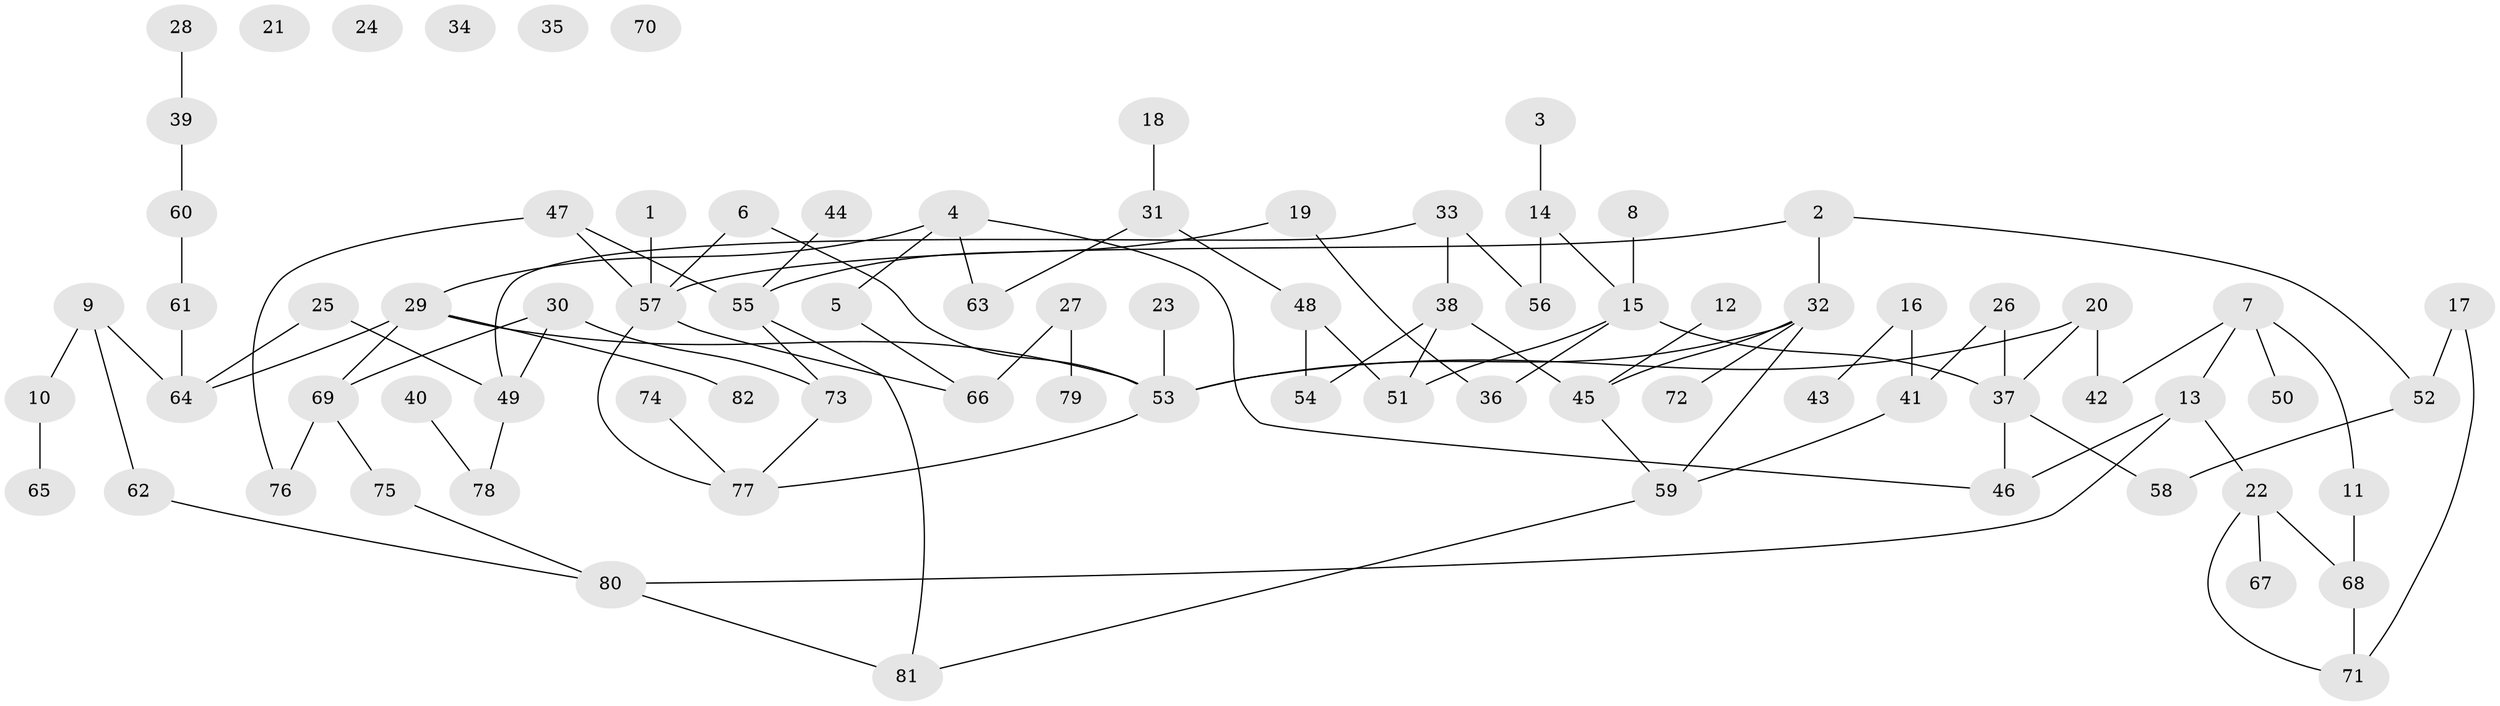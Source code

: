 // coarse degree distribution, {1: 0.23214285714285715, 3: 0.19642857142857142, 4: 0.14285714285714285, 2: 0.19642857142857142, 5: 0.08928571428571429, 6: 0.017857142857142856, 0: 0.08928571428571429, 7: 0.017857142857142856, 8: 0.017857142857142856}
// Generated by graph-tools (version 1.1) at 2025/23/03/03/25 07:23:26]
// undirected, 82 vertices, 101 edges
graph export_dot {
graph [start="1"]
  node [color=gray90,style=filled];
  1;
  2;
  3;
  4;
  5;
  6;
  7;
  8;
  9;
  10;
  11;
  12;
  13;
  14;
  15;
  16;
  17;
  18;
  19;
  20;
  21;
  22;
  23;
  24;
  25;
  26;
  27;
  28;
  29;
  30;
  31;
  32;
  33;
  34;
  35;
  36;
  37;
  38;
  39;
  40;
  41;
  42;
  43;
  44;
  45;
  46;
  47;
  48;
  49;
  50;
  51;
  52;
  53;
  54;
  55;
  56;
  57;
  58;
  59;
  60;
  61;
  62;
  63;
  64;
  65;
  66;
  67;
  68;
  69;
  70;
  71;
  72;
  73;
  74;
  75;
  76;
  77;
  78;
  79;
  80;
  81;
  82;
  1 -- 57;
  2 -- 32;
  2 -- 52;
  2 -- 57;
  3 -- 14;
  4 -- 5;
  4 -- 29;
  4 -- 46;
  4 -- 63;
  5 -- 66;
  6 -- 53;
  6 -- 57;
  7 -- 11;
  7 -- 13;
  7 -- 42;
  7 -- 50;
  8 -- 15;
  9 -- 10;
  9 -- 62;
  9 -- 64;
  10 -- 65;
  11 -- 68;
  12 -- 45;
  13 -- 22;
  13 -- 46;
  13 -- 80;
  14 -- 15;
  14 -- 56;
  15 -- 36;
  15 -- 37;
  15 -- 51;
  16 -- 41;
  16 -- 43;
  17 -- 52;
  17 -- 71;
  18 -- 31;
  19 -- 36;
  19 -- 55;
  20 -- 37;
  20 -- 42;
  20 -- 53;
  22 -- 67;
  22 -- 68;
  22 -- 71;
  23 -- 53;
  25 -- 49;
  25 -- 64;
  26 -- 37;
  26 -- 41;
  27 -- 66;
  27 -- 79;
  28 -- 39;
  29 -- 53;
  29 -- 64;
  29 -- 69;
  29 -- 82;
  30 -- 49;
  30 -- 69;
  30 -- 73;
  31 -- 48;
  31 -- 63;
  32 -- 45;
  32 -- 53;
  32 -- 59;
  32 -- 72;
  33 -- 38;
  33 -- 49;
  33 -- 56;
  37 -- 46;
  37 -- 58;
  38 -- 45;
  38 -- 51;
  38 -- 54;
  39 -- 60;
  40 -- 78;
  41 -- 59;
  44 -- 55;
  45 -- 59;
  47 -- 55;
  47 -- 57;
  47 -- 76;
  48 -- 51;
  48 -- 54;
  49 -- 78;
  52 -- 58;
  53 -- 77;
  55 -- 73;
  55 -- 81;
  57 -- 66;
  57 -- 77;
  59 -- 81;
  60 -- 61;
  61 -- 64;
  62 -- 80;
  68 -- 71;
  69 -- 75;
  69 -- 76;
  73 -- 77;
  74 -- 77;
  75 -- 80;
  80 -- 81;
}
